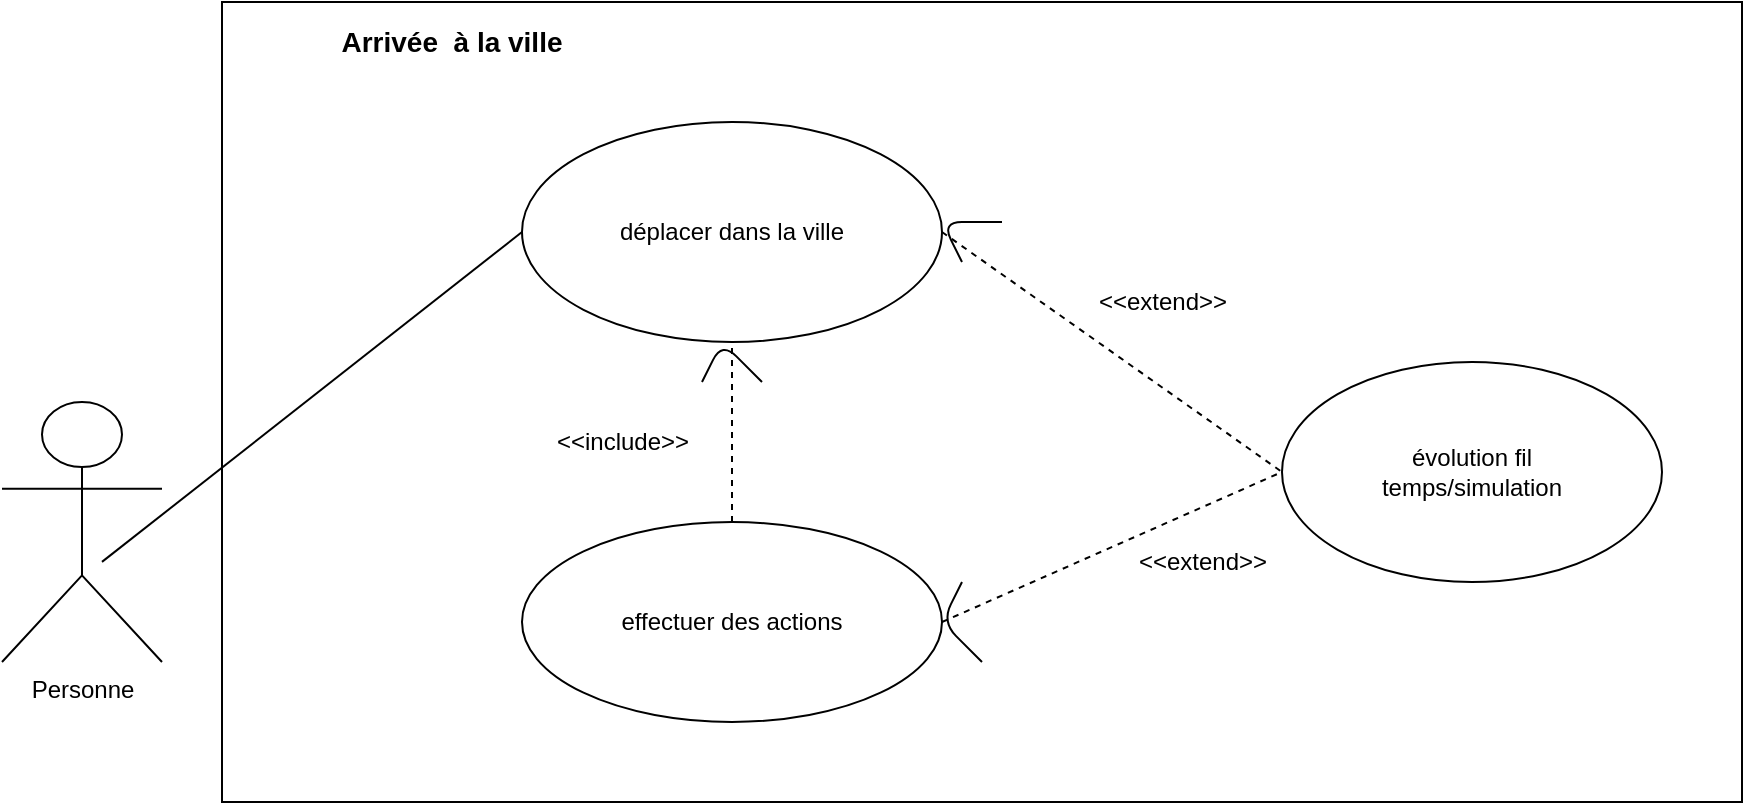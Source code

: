 <mxfile version="13.10.2" type="github">
  <diagram name="Page-1" id="929967ad-93f9-6ef4-fab6-5d389245f69c">
    <mxGraphModel dx="1426" dy="829" grid="1" gridSize="10" guides="1" tooltips="1" connect="1" arrows="1" fold="1" page="1" pageScale="1.5" pageWidth="1169" pageHeight="826" background="none" math="0" shadow="0">
      <root>
        <mxCell id="0" style=";html=1;" />
        <mxCell id="1" style=";html=1;" parent="0" />
        <mxCell id="8kN3UlC7WxNKvTi3Rg_d-12" value="" style="rounded=0;whiteSpace=wrap;html=1;fillColor=none;" vertex="1" parent="1">
          <mxGeometry x="160" y="80" width="760" height="400" as="geometry" />
        </mxCell>
        <mxCell id="8kN3UlC7WxNKvTi3Rg_d-1" value="Personne" style="shape=umlActor;verticalLabelPosition=bottom;verticalAlign=top;html=1;outlineConnect=0;" vertex="1" parent="1">
          <mxGeometry x="50" y="280" width="80" height="130" as="geometry" />
        </mxCell>
        <mxCell id="8kN3UlC7WxNKvTi3Rg_d-2" value="déplacer dans la ville" style="ellipse;whiteSpace=wrap;html=1;" vertex="1" parent="1">
          <mxGeometry x="310" y="140" width="210" height="110" as="geometry" />
        </mxCell>
        <mxCell id="8kN3UlC7WxNKvTi3Rg_d-3" value="effectuer des actions" style="ellipse;whiteSpace=wrap;html=1;" vertex="1" parent="1">
          <mxGeometry x="310" y="340" width="210" height="100" as="geometry" />
        </mxCell>
        <mxCell id="8kN3UlC7WxNKvTi3Rg_d-4" value="évolution fil &lt;br&gt;temps/simulation" style="ellipse;whiteSpace=wrap;html=1;" vertex="1" parent="1">
          <mxGeometry x="690" y="260" width="190" height="110" as="geometry" />
        </mxCell>
        <mxCell id="8kN3UlC7WxNKvTi3Rg_d-5" value="" style="endArrow=none;html=1;exitX=0.625;exitY=0.615;exitDx=0;exitDy=0;exitPerimeter=0;entryX=0;entryY=0.5;entryDx=0;entryDy=0;" edge="1" parent="1" source="8kN3UlC7WxNKvTi3Rg_d-1" target="8kN3UlC7WxNKvTi3Rg_d-2">
          <mxGeometry width="50" height="50" relative="1" as="geometry">
            <mxPoint x="590" y="360" as="sourcePoint" />
            <mxPoint x="300" y="210" as="targetPoint" />
          </mxGeometry>
        </mxCell>
        <mxCell id="8kN3UlC7WxNKvTi3Rg_d-6" value="" style="endArrow=none;dashed=1;html=1;exitX=0.5;exitY=0;exitDx=0;exitDy=0;entryX=0.5;entryY=1;entryDx=0;entryDy=0;" edge="1" parent="1" source="8kN3UlC7WxNKvTi3Rg_d-3" target="8kN3UlC7WxNKvTi3Rg_d-2">
          <mxGeometry width="50" height="50" relative="1" as="geometry">
            <mxPoint x="590" y="360" as="sourcePoint" />
            <mxPoint x="640" y="310" as="targetPoint" />
          </mxGeometry>
        </mxCell>
        <mxCell id="8kN3UlC7WxNKvTi3Rg_d-7" value="&amp;lt;&amp;lt;include&amp;gt;&amp;gt;" style="text;html=1;align=center;verticalAlign=middle;resizable=0;points=[];autosize=1;" vertex="1" parent="1">
          <mxGeometry x="320" y="290" width="80" height="20" as="geometry" />
        </mxCell>
        <mxCell id="8kN3UlC7WxNKvTi3Rg_d-8" value="" style="endArrow=none;dashed=1;html=1;exitX=1;exitY=0.5;exitDx=0;exitDy=0;entryX=0;entryY=0.5;entryDx=0;entryDy=0;" edge="1" parent="1" source="8kN3UlC7WxNKvTi3Rg_d-2" target="8kN3UlC7WxNKvTi3Rg_d-4">
          <mxGeometry width="50" height="50" relative="1" as="geometry">
            <mxPoint x="590" y="360" as="sourcePoint" />
            <mxPoint x="640" y="310" as="targetPoint" />
          </mxGeometry>
        </mxCell>
        <mxCell id="8kN3UlC7WxNKvTi3Rg_d-9" value="" style="endArrow=none;dashed=1;html=1;exitX=1;exitY=0.5;exitDx=0;exitDy=0;entryX=0;entryY=0.5;entryDx=0;entryDy=0;" edge="1" parent="1" source="8kN3UlC7WxNKvTi3Rg_d-3" target="8kN3UlC7WxNKvTi3Rg_d-4">
          <mxGeometry width="50" height="50" relative="1" as="geometry">
            <mxPoint x="590" y="360" as="sourcePoint" />
            <mxPoint x="640" y="310" as="targetPoint" />
          </mxGeometry>
        </mxCell>
        <mxCell id="8kN3UlC7WxNKvTi3Rg_d-10" value="&amp;lt;&amp;lt;extend&amp;gt;&amp;gt;" style="text;html=1;align=center;verticalAlign=middle;resizable=0;points=[];autosize=1;" vertex="1" parent="1">
          <mxGeometry x="590" y="220" width="80" height="20" as="geometry" />
        </mxCell>
        <mxCell id="8kN3UlC7WxNKvTi3Rg_d-11" value="&amp;lt;&amp;lt;extend&amp;gt;&amp;gt;" style="text;html=1;align=center;verticalAlign=middle;resizable=0;points=[];autosize=1;" vertex="1" parent="1">
          <mxGeometry x="610" y="350" width="80" height="20" as="geometry" />
        </mxCell>
        <mxCell id="8kN3UlC7WxNKvTi3Rg_d-13" value="&lt;font style=&quot;font-size: 14px&quot;&gt;&lt;b&gt;Arrivée&amp;nbsp; à la ville&lt;/b&gt;&lt;/font&gt;" style="text;html=1;strokeColor=none;fillColor=none;align=center;verticalAlign=middle;whiteSpace=wrap;rounded=0;" vertex="1" parent="1">
          <mxGeometry x="180" y="90" width="190" height="20" as="geometry" />
        </mxCell>
        <mxCell id="8kN3UlC7WxNKvTi3Rg_d-16" value="" style="endArrow=none;html=1;" edge="1" parent="1">
          <mxGeometry width="50" height="50" relative="1" as="geometry">
            <mxPoint x="400" y="270" as="sourcePoint" />
            <mxPoint x="430" y="270" as="targetPoint" />
            <Array as="points">
              <mxPoint x="410" y="250" />
            </Array>
          </mxGeometry>
        </mxCell>
        <mxCell id="8kN3UlC7WxNKvTi3Rg_d-18" value="" style="endArrow=none;html=1;" edge="1" parent="1">
          <mxGeometry width="50" height="50" relative="1" as="geometry">
            <mxPoint x="530" y="210" as="sourcePoint" />
            <mxPoint x="550" y="190" as="targetPoint" />
            <Array as="points">
              <mxPoint x="520" y="190" />
            </Array>
          </mxGeometry>
        </mxCell>
        <mxCell id="8kN3UlC7WxNKvTi3Rg_d-19" value="" style="endArrow=none;html=1;" edge="1" parent="1">
          <mxGeometry width="50" height="50" relative="1" as="geometry">
            <mxPoint x="540" y="410" as="sourcePoint" />
            <mxPoint x="530" y="370" as="targetPoint" />
            <Array as="points">
              <mxPoint x="520" y="390" />
            </Array>
          </mxGeometry>
        </mxCell>
      </root>
    </mxGraphModel>
  </diagram>
</mxfile>
